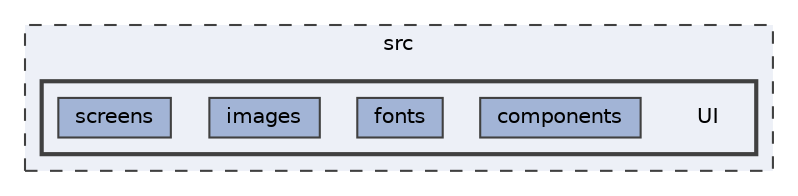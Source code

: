 digraph "src/UI"
{
 // LATEX_PDF_SIZE
  bgcolor="transparent";
  edge [fontname=Helvetica,fontsize=10,labelfontname=Helvetica,labelfontsize=10];
  node [fontname=Helvetica,fontsize=10,shape=box,height=0.2,width=0.4];
  compound=true
  subgraph clusterdir_68267d1309a1af8e8297ef4c3efbcdba {
    graph [ bgcolor="#edf0f7", pencolor="grey25", label="src", fontname=Helvetica,fontsize=10 style="filled,dashed", URL="dir_68267d1309a1af8e8297ef4c3efbcdba.html",tooltip=""]
  subgraph clusterdir_7ad25bca70c4d3d9103f75d82f41ef94 {
    graph [ bgcolor="#edf0f7", pencolor="grey25", label="", fontname=Helvetica,fontsize=10 style="filled,bold", URL="dir_7ad25bca70c4d3d9103f75d82f41ef94.html",tooltip=""]
    dir_7ad25bca70c4d3d9103f75d82f41ef94 [shape=plaintext, label="UI"];
  dir_9516e9711b9affbec93feb8fdafb0a44 [label="components", fillcolor="#a2b4d6", color="grey25", style="filled", URL="dir_9516e9711b9affbec93feb8fdafb0a44.html",tooltip=""];
  dir_a2f57725df3b67d1301847a469fd2f7f [label="fonts", fillcolor="#a2b4d6", color="grey25", style="filled", URL="dir_a2f57725df3b67d1301847a469fd2f7f.html",tooltip=""];
  dir_40b4a2d791c42160702f70a1967a579e [label="images", fillcolor="#a2b4d6", color="grey25", style="filled", URL="dir_40b4a2d791c42160702f70a1967a579e.html",tooltip=""];
  dir_f82c5f6f3f6be9ffb06d4e602cd9cbc6 [label="screens", fillcolor="#a2b4d6", color="grey25", style="filled", URL="dir_f82c5f6f3f6be9ffb06d4e602cd9cbc6.html",tooltip=""];
  }
  }
}
